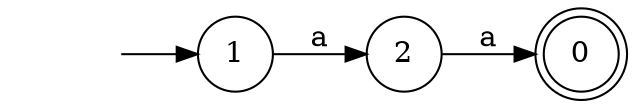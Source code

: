 digraph Automaton {
  rankdir = LR;
0 [shape=doublecircle]; 
node [shape=circle];
  initial [shape=plaintext,label=""];
  initial -> 1
  1 -> 2 [label="a"];
node [shape=circle];
  2 -> 0 [label="a"];
}

